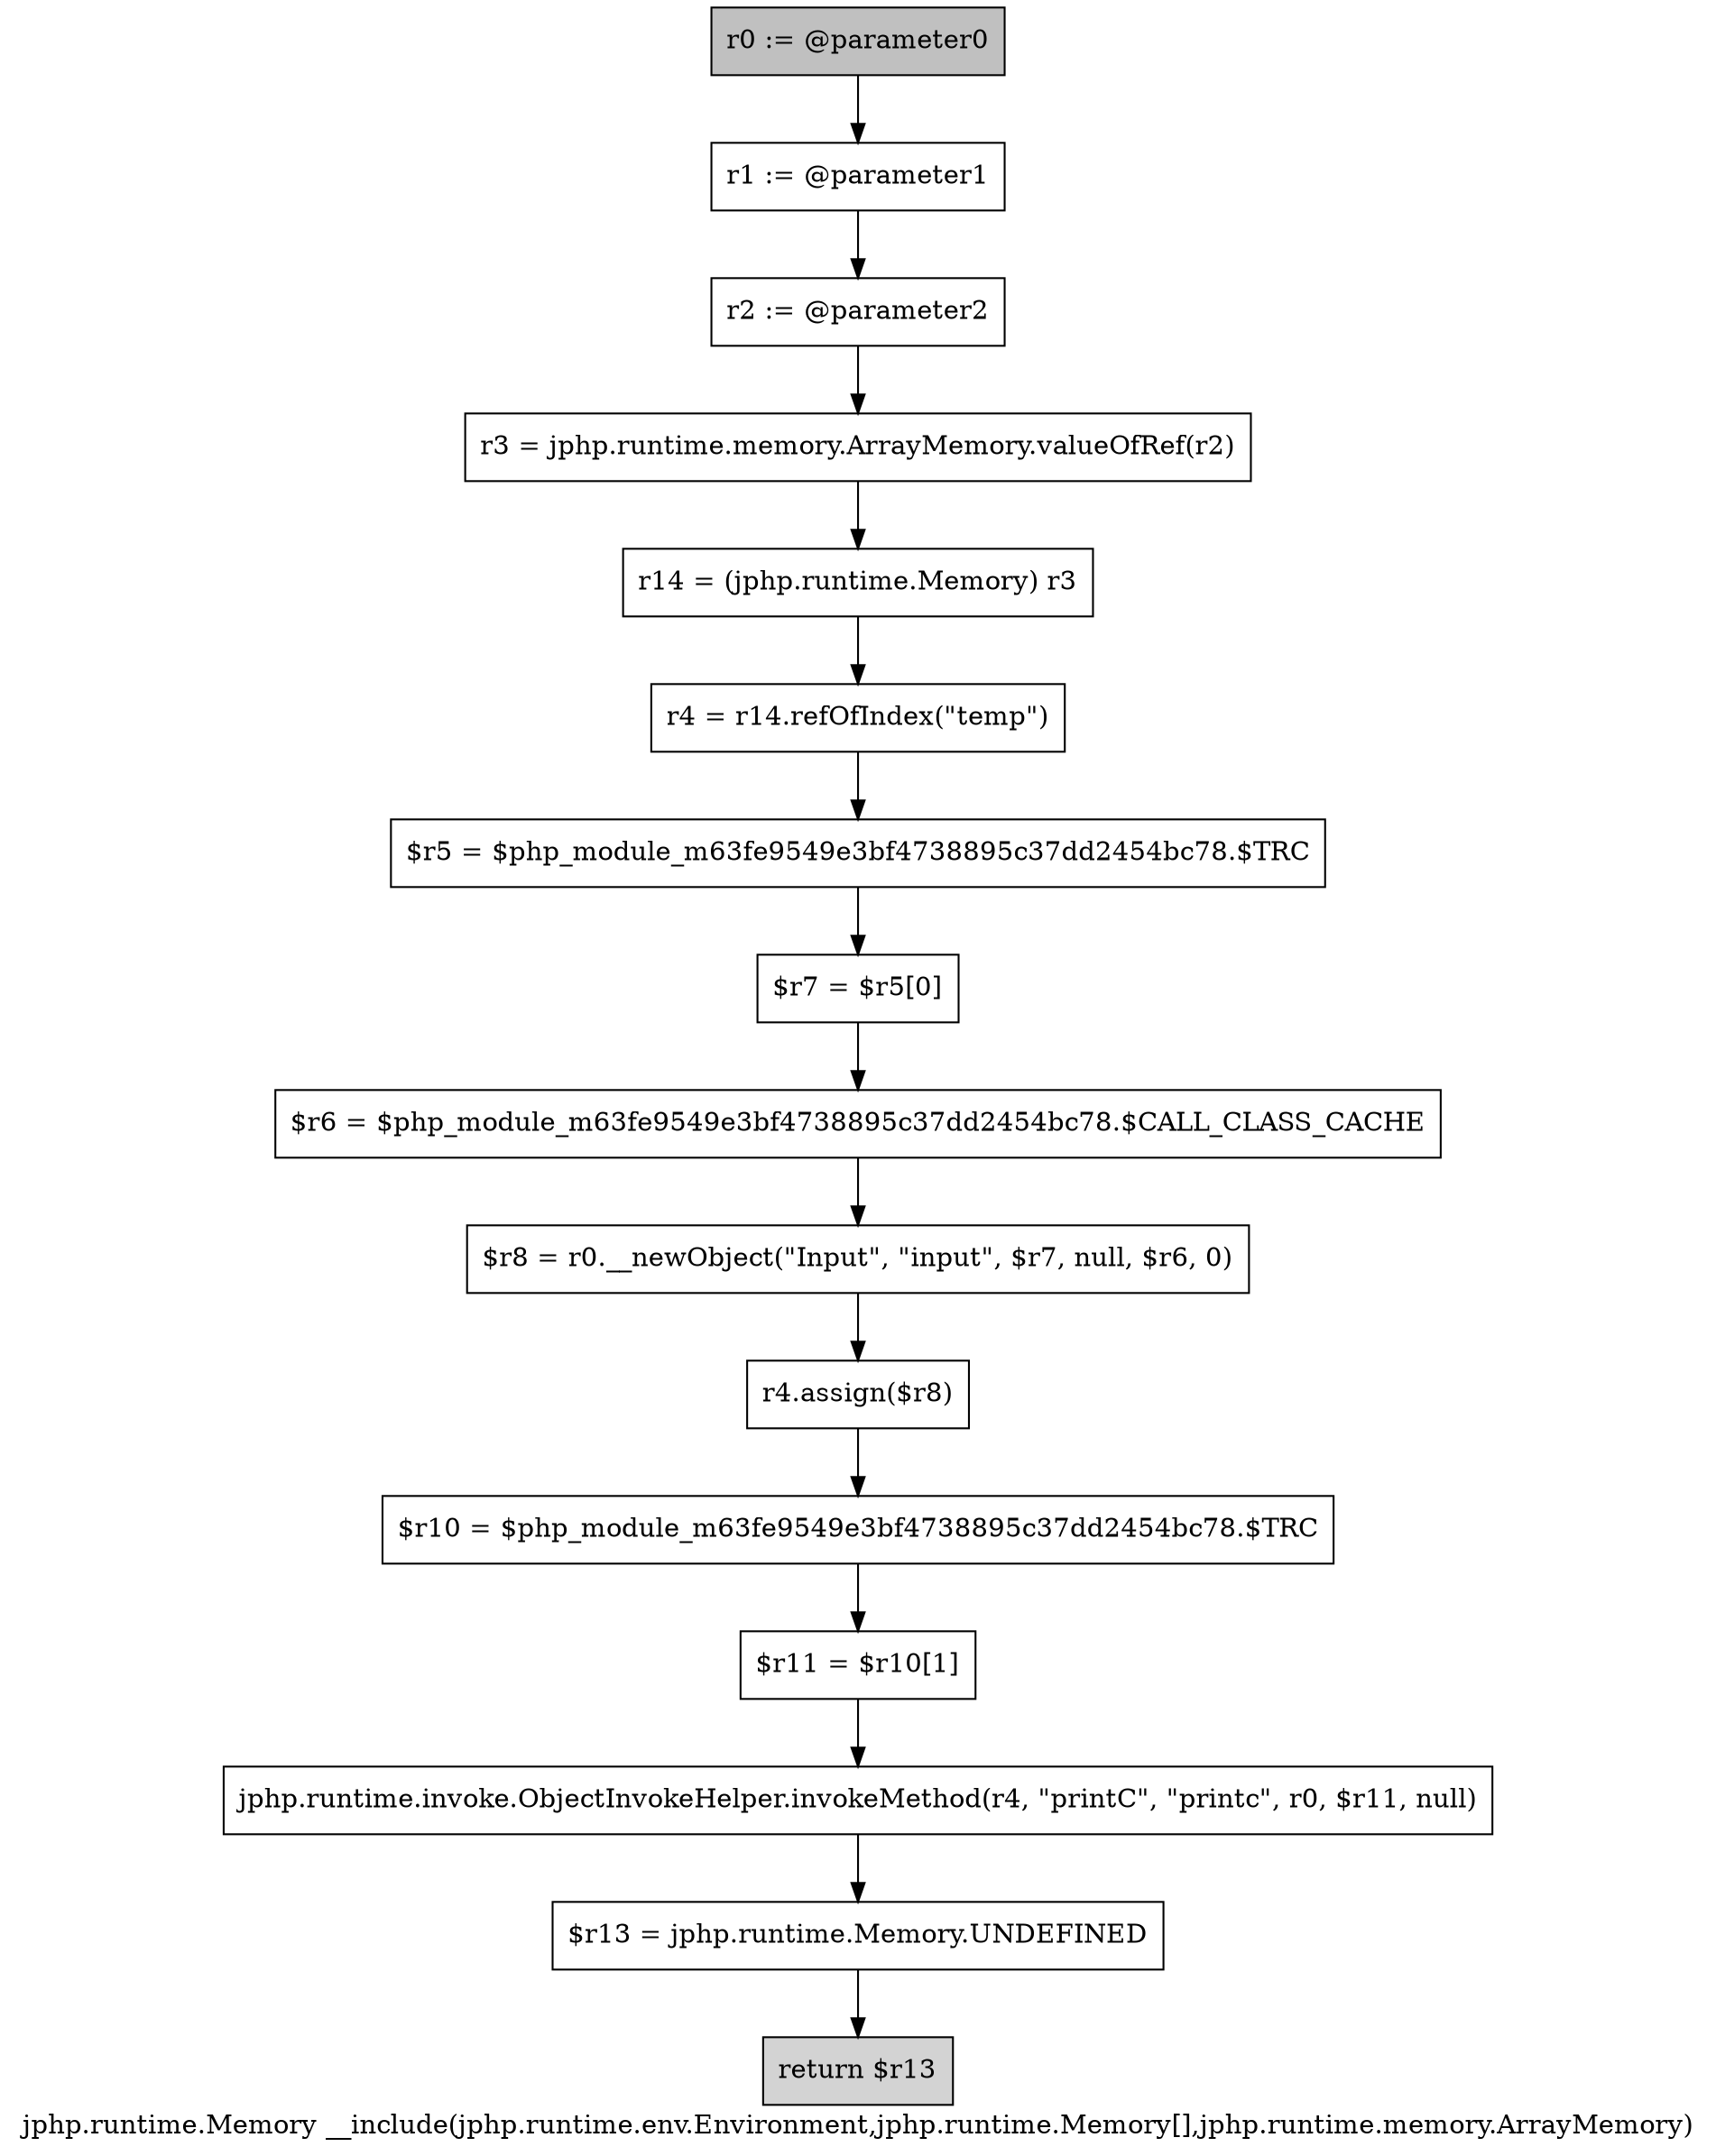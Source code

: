 digraph "jphp.runtime.Memory __include(jphp.runtime.env.Environment,jphp.runtime.Memory[],jphp.runtime.memory.ArrayMemory)" {
    label="jphp.runtime.Memory __include(jphp.runtime.env.Environment,jphp.runtime.Memory[],jphp.runtime.memory.ArrayMemory)";
    node [shape=box];
    "0" [style=filled,fillcolor=gray,label="r0 := @parameter0",];
    "1" [label="r1 := @parameter1",];
    "0"->"1";
    "2" [label="r2 := @parameter2",];
    "1"->"2";
    "3" [label="r3 = jphp.runtime.memory.ArrayMemory.valueOfRef(r2)",];
    "2"->"3";
    "4" [label="r14 = (jphp.runtime.Memory) r3",];
    "3"->"4";
    "5" [label="r4 = r14.refOfIndex(\"temp\")",];
    "4"->"5";
    "6" [label="$r5 = $php_module_m63fe9549e3bf4738895c37dd2454bc78.$TRC",];
    "5"->"6";
    "7" [label="$r7 = $r5[0]",];
    "6"->"7";
    "8" [label="$r6 = $php_module_m63fe9549e3bf4738895c37dd2454bc78.$CALL_CLASS_CACHE",];
    "7"->"8";
    "9" [label="$r8 = r0.__newObject(\"Input\", \"input\", $r7, null, $r6, 0)",];
    "8"->"9";
    "10" [label="r4.assign($r8)",];
    "9"->"10";
    "11" [label="$r10 = $php_module_m63fe9549e3bf4738895c37dd2454bc78.$TRC",];
    "10"->"11";
    "12" [label="$r11 = $r10[1]",];
    "11"->"12";
    "13" [label="jphp.runtime.invoke.ObjectInvokeHelper.invokeMethod(r4, \"printC\", \"printc\", r0, $r11, null)",];
    "12"->"13";
    "14" [label="$r13 = jphp.runtime.Memory.UNDEFINED",];
    "13"->"14";
    "15" [style=filled,fillcolor=lightgray,label="return $r13",];
    "14"->"15";
}
